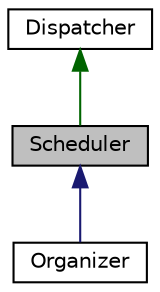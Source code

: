 digraph G
{
  bgcolor="transparent";
  edge [fontname="Helvetica",fontsize="10",labelfontname="Helvetica",labelfontsize="10"];
  node [fontname="Helvetica",fontsize="10",shape=record];
  Node1 [label="Scheduler",height=0.2,width=0.4,color="black", fillcolor="grey75", style="filled" fontcolor="black"];
  Node2 -> Node1 [dir="back",color="darkgreen",fontsize="10",style="solid",fontname="Helvetica"];
  Node2 [label="Dispatcher",height=0.2,width=0.4,color="black",URL="$classDispatcher.html",tooltip="Managing currently active threads."];
  Node1 -> Node3 [dir="back",color="midnightblue",fontsize="10",style="solid",fontname="Helvetica"];
  Node3 [label="Organizer",height=0.2,width=0.4,color="black",URL="$classOrganizer.html",tooltip="Extension of Scheduler to support blocking of Threads."];
}
